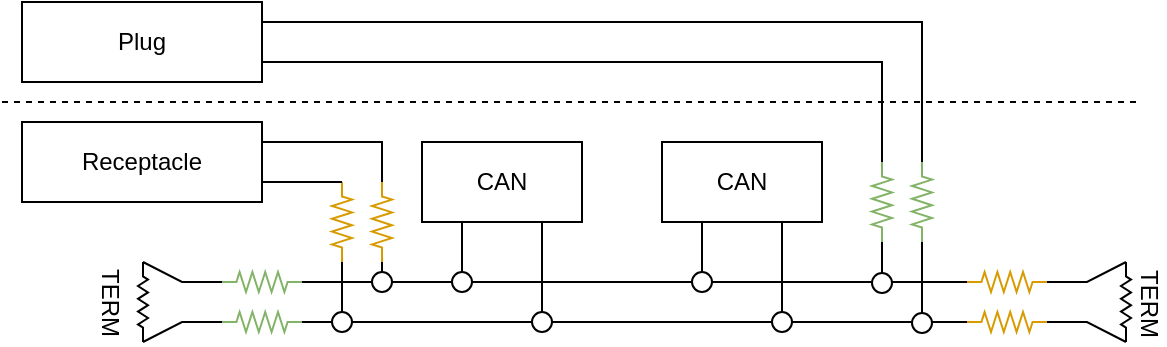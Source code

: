 <mxfile version="20.3.0" type="device"><diagram id="OMyEX0rsuiVW1TAI7k0Q" name="Page-1"><mxGraphModel dx="865" dy="550" grid="1" gridSize="10" guides="1" tooltips="1" connect="1" arrows="1" fold="1" page="1" pageScale="1" pageWidth="1100" pageHeight="850" math="0" shadow="0"><root><mxCell id="0"/><mxCell id="1" parent="0"/><mxCell id="lOPMW-KXgS_vfGMXPHEe-61" value="" style="endArrow=none;html=1;rounded=0;exitX=0;exitY=0.5;exitDx=0;exitDy=0;exitPerimeter=0;" edge="1" parent="1" source="lOPMW-KXgS_vfGMXPHEe-67"><mxGeometry width="50" height="50" relative="1" as="geometry"><mxPoint x="540" y="230" as="sourcePoint"/><mxPoint x="510" y="230" as="targetPoint"/></mxGeometry></mxCell><mxCell id="lOPMW-KXgS_vfGMXPHEe-62" value="" style="endArrow=none;html=1;rounded=0;exitX=0;exitY=0.5;exitDx=0;exitDy=0;exitPerimeter=0;" edge="1" parent="1" source="lOPMW-KXgS_vfGMXPHEe-66"><mxGeometry width="50" height="50" relative="1" as="geometry"><mxPoint x="540" y="240" as="sourcePoint"/><mxPoint x="530" y="250" as="targetPoint"/></mxGeometry></mxCell><mxCell id="lOPMW-KXgS_vfGMXPHEe-40" value="" style="endArrow=none;html=1;rounded=0;exitX=1;exitY=0.5;exitDx=0;exitDy=0;exitPerimeter=0;" edge="1" parent="1" source="lOPMW-KXgS_vfGMXPHEe-39"><mxGeometry width="50" height="50" relative="1" as="geometry"><mxPoint x="220" y="260" as="sourcePoint"/><mxPoint x="260" y="230" as="targetPoint"/></mxGeometry></mxCell><mxCell id="lOPMW-KXgS_vfGMXPHEe-38" value="" style="endArrow=none;html=1;rounded=0;exitX=1;exitY=0.5;exitDx=0;exitDy=0;exitPerimeter=0;" edge="1" parent="1" source="lOPMW-KXgS_vfGMXPHEe-33"><mxGeometry width="50" height="50" relative="1" as="geometry"><mxPoint x="210" y="260" as="sourcePoint"/><mxPoint x="240" y="250" as="targetPoint"/></mxGeometry></mxCell><mxCell id="lOPMW-KXgS_vfGMXPHEe-1" value="Receptacle" style="rounded=0;whiteSpace=wrap;html=1;" vertex="1" parent="1"><mxGeometry x="80" y="150" width="120" height="40" as="geometry"/></mxCell><mxCell id="lOPMW-KXgS_vfGMXPHEe-4" value="Plug" style="rounded=0;whiteSpace=wrap;html=1;" vertex="1" parent="1"><mxGeometry x="80" y="90" width="120" height="40" as="geometry"/></mxCell><mxCell id="lOPMW-KXgS_vfGMXPHEe-5" value="" style="endArrow=none;dashed=1;html=1;rounded=0;" edge="1" parent="1"><mxGeometry width="50" height="50" relative="1" as="geometry"><mxPoint x="70" y="140" as="sourcePoint"/><mxPoint x="640" y="140" as="targetPoint"/></mxGeometry></mxCell><mxCell id="lOPMW-KXgS_vfGMXPHEe-6" value="CAN" style="rounded=0;whiteSpace=wrap;html=1;" vertex="1" parent="1"><mxGeometry x="280" y="160" width="80" height="40" as="geometry"/></mxCell><mxCell id="lOPMW-KXgS_vfGMXPHEe-7" value="CAN" style="rounded=0;whiteSpace=wrap;html=1;" vertex="1" parent="1"><mxGeometry x="400" y="160" width="80" height="40" as="geometry"/></mxCell><mxCell id="lOPMW-KXgS_vfGMXPHEe-8" value="" style="endArrow=none;html=1;rounded=0;exitX=0.75;exitY=1;exitDx=0;exitDy=0;" edge="1" parent="1" source="lOPMW-KXgS_vfGMXPHEe-6"><mxGeometry width="50" height="50" relative="1" as="geometry"><mxPoint x="320" y="250" as="sourcePoint"/><mxPoint x="240" y="220" as="targetPoint"/><Array as="points"><mxPoint x="340" y="250"/><mxPoint x="240" y="250"/></Array></mxGeometry></mxCell><mxCell id="lOPMW-KXgS_vfGMXPHEe-9" value="" style="endArrow=none;html=1;rounded=0;exitX=0.25;exitY=1;exitDx=0;exitDy=0;" edge="1" parent="1" source="lOPMW-KXgS_vfGMXPHEe-6"><mxGeometry width="50" height="50" relative="1" as="geometry"><mxPoint x="350" y="210" as="sourcePoint"/><mxPoint x="260" y="220" as="targetPoint"/><Array as="points"><mxPoint x="300" y="230"/><mxPoint x="260" y="230"/></Array></mxGeometry></mxCell><mxCell id="lOPMW-KXgS_vfGMXPHEe-10" value="" style="endArrow=none;html=1;rounded=0;exitX=0.25;exitY=1;exitDx=0;exitDy=0;" edge="1" parent="1" source="lOPMW-KXgS_vfGMXPHEe-7"><mxGeometry width="50" height="50" relative="1" as="geometry"><mxPoint x="310" y="210" as="sourcePoint"/><mxPoint x="300" y="230" as="targetPoint"/><Array as="points"><mxPoint x="420" y="230"/></Array></mxGeometry></mxCell><mxCell id="lOPMW-KXgS_vfGMXPHEe-11" value="" style="endArrow=none;html=1;rounded=0;exitX=0.75;exitY=1;exitDx=0;exitDy=0;" edge="1" parent="1" source="lOPMW-KXgS_vfGMXPHEe-7"><mxGeometry width="50" height="50" relative="1" as="geometry"><mxPoint x="430" y="210" as="sourcePoint"/><mxPoint x="340" y="250" as="targetPoint"/><Array as="points"><mxPoint x="460" y="250"/><mxPoint x="380" y="250"/></Array></mxGeometry></mxCell><mxCell id="lOPMW-KXgS_vfGMXPHEe-12" value="" style="endArrow=none;html=1;rounded=0;" edge="1" parent="1"><mxGeometry width="50" height="50" relative="1" as="geometry"><mxPoint x="510" y="210" as="sourcePoint"/><mxPoint x="420" y="230" as="targetPoint"/><Array as="points"><mxPoint x="510" y="230"/></Array></mxGeometry></mxCell><mxCell id="lOPMW-KXgS_vfGMXPHEe-13" value="" style="endArrow=none;html=1;rounded=0;" edge="1" parent="1"><mxGeometry width="50" height="50" relative="1" as="geometry"><mxPoint x="530" y="210" as="sourcePoint"/><mxPoint x="460" y="250" as="targetPoint"/><Array as="points"><mxPoint x="530" y="250"/></Array></mxGeometry></mxCell><mxCell id="lOPMW-KXgS_vfGMXPHEe-16" value="" style="endArrow=none;html=1;rounded=0;exitX=1;exitY=0.25;exitDx=0;exitDy=0;" edge="1" parent="1" source="lOPMW-KXgS_vfGMXPHEe-4"><mxGeometry width="50" height="50" relative="1" as="geometry"><mxPoint x="530" y="120" as="sourcePoint"/><mxPoint x="530" y="170" as="targetPoint"/><Array as="points"><mxPoint x="530" y="100"/></Array></mxGeometry></mxCell><mxCell id="lOPMW-KXgS_vfGMXPHEe-17" value="" style="endArrow=none;html=1;rounded=0;exitX=1;exitY=0.75;exitDx=0;exitDy=0;" edge="1" parent="1" source="lOPMW-KXgS_vfGMXPHEe-4"><mxGeometry width="50" height="50" relative="1" as="geometry"><mxPoint x="510" y="120" as="sourcePoint"/><mxPoint x="510" y="170" as="targetPoint"/><Array as="points"><mxPoint x="510" y="120"/></Array></mxGeometry></mxCell><mxCell id="lOPMW-KXgS_vfGMXPHEe-18" value="" style="ellipse;whiteSpace=wrap;html=1;aspect=fixed;" vertex="1" parent="1"><mxGeometry x="505" y="225.5" width="10" height="10" as="geometry"/></mxCell><mxCell id="lOPMW-KXgS_vfGMXPHEe-20" value="" style="ellipse;whiteSpace=wrap;html=1;aspect=fixed;" vertex="1" parent="1"><mxGeometry x="525" y="245.5" width="10" height="10" as="geometry"/></mxCell><mxCell id="lOPMW-KXgS_vfGMXPHEe-21" value="" style="ellipse;whiteSpace=wrap;html=1;aspect=fixed;" vertex="1" parent="1"><mxGeometry x="455" y="245" width="10" height="10" as="geometry"/></mxCell><mxCell id="lOPMW-KXgS_vfGMXPHEe-22" value="" style="ellipse;whiteSpace=wrap;html=1;aspect=fixed;" vertex="1" parent="1"><mxGeometry x="415" y="225" width="10" height="10" as="geometry"/></mxCell><mxCell id="lOPMW-KXgS_vfGMXPHEe-23" value="" style="ellipse;whiteSpace=wrap;html=1;aspect=fixed;" vertex="1" parent="1"><mxGeometry x="295" y="225" width="10" height="10" as="geometry"/></mxCell><mxCell id="lOPMW-KXgS_vfGMXPHEe-24" value="" style="ellipse;whiteSpace=wrap;html=1;aspect=fixed;" vertex="1" parent="1"><mxGeometry x="335" y="245" width="10" height="10" as="geometry"/></mxCell><mxCell id="lOPMW-KXgS_vfGMXPHEe-27" value="" style="endArrow=none;html=1;rounded=0;exitX=0;exitY=0.5;exitDx=0;exitDy=0;exitPerimeter=0;entryX=0;entryY=0.5;entryDx=0;entryDy=0;entryPerimeter=0;" edge="1" parent="1" source="lOPMW-KXgS_vfGMXPHEe-31" target="lOPMW-KXgS_vfGMXPHEe-39"><mxGeometry width="50" height="50" relative="1" as="geometry"><mxPoint x="160.5" y="229.5" as="sourcePoint"/><mxPoint x="180" y="230" as="targetPoint"/><Array as="points"><mxPoint x="160" y="230"/></Array></mxGeometry></mxCell><mxCell id="lOPMW-KXgS_vfGMXPHEe-28" value="" style="endArrow=none;html=1;rounded=0;exitX=1;exitY=0.5;exitDx=0;exitDy=0;exitPerimeter=0;entryX=0;entryY=0.5;entryDx=0;entryDy=0;entryPerimeter=0;" edge="1" parent="1" source="lOPMW-KXgS_vfGMXPHEe-31" target="lOPMW-KXgS_vfGMXPHEe-33"><mxGeometry width="50" height="50" relative="1" as="geometry"><mxPoint x="160.5" y="249.5" as="sourcePoint"/><mxPoint x="180" y="250" as="targetPoint"/><Array as="points"><mxPoint x="160" y="250"/></Array></mxGeometry></mxCell><mxCell id="lOPMW-KXgS_vfGMXPHEe-29" value="" style="ellipse;whiteSpace=wrap;html=1;aspect=fixed;" vertex="1" parent="1"><mxGeometry x="255" y="225" width="10" height="10" as="geometry"/></mxCell><mxCell id="lOPMW-KXgS_vfGMXPHEe-30" value="" style="ellipse;whiteSpace=wrap;html=1;aspect=fixed;" vertex="1" parent="1"><mxGeometry x="235" y="245" width="10" height="10" as="geometry"/></mxCell><mxCell id="lOPMW-KXgS_vfGMXPHEe-31" value="TERM" style="pointerEvents=1;verticalLabelPosition=bottom;shadow=0;dashed=0;align=center;html=1;verticalAlign=top;shape=mxgraph.electrical.resistors.resistor_2;rotation=90;labelPosition=center;textDirection=rtl;" vertex="1" parent="1"><mxGeometry x="120.5" y="237.5" width="40" height="5" as="geometry"/></mxCell><mxCell id="lOPMW-KXgS_vfGMXPHEe-33" value="" style="pointerEvents=1;verticalLabelPosition=bottom;shadow=0;dashed=0;align=center;html=1;verticalAlign=top;shape=mxgraph.electrical.resistors.resistor_2;fillColor=#d5e8d4;strokeColor=#82b366;" vertex="1" parent="1"><mxGeometry x="180" y="245" width="40" height="10" as="geometry"/></mxCell><mxCell id="lOPMW-KXgS_vfGMXPHEe-39" value="" style="pointerEvents=1;verticalLabelPosition=bottom;shadow=0;dashed=0;align=center;html=1;verticalAlign=top;shape=mxgraph.electrical.resistors.resistor_2;fillColor=#d5e8d4;strokeColor=#82b366;" vertex="1" parent="1"><mxGeometry x="180" y="225" width="40" height="10" as="geometry"/></mxCell><mxCell id="lOPMW-KXgS_vfGMXPHEe-43" value="" style="pointerEvents=1;verticalLabelPosition=bottom;shadow=0;dashed=0;align=center;html=1;verticalAlign=top;shape=mxgraph.electrical.resistors.resistor_2;fillColor=#d5e8d4;strokeColor=#82b366;rotation=-90;" vertex="1" parent="1"><mxGeometry x="510" y="185" width="40" height="10" as="geometry"/></mxCell><mxCell id="lOPMW-KXgS_vfGMXPHEe-44" value="" style="pointerEvents=1;verticalLabelPosition=bottom;shadow=0;dashed=0;align=center;html=1;verticalAlign=top;shape=mxgraph.electrical.resistors.resistor_2;fillColor=#d5e8d4;strokeColor=#82b366;rotation=-90;" vertex="1" parent="1"><mxGeometry x="490" y="185" width="40" height="10" as="geometry"/></mxCell><mxCell id="lOPMW-KXgS_vfGMXPHEe-55" value="" style="pointerEvents=1;verticalLabelPosition=bottom;shadow=0;dashed=0;align=center;html=1;verticalAlign=top;shape=mxgraph.electrical.resistors.resistor_2;fillColor=#ffe6cc;strokeColor=#d79b00;rotation=-90;" vertex="1" parent="1"><mxGeometry x="240" y="195" width="40" height="10" as="geometry"/></mxCell><mxCell id="lOPMW-KXgS_vfGMXPHEe-56" value="" style="pointerEvents=1;verticalLabelPosition=bottom;shadow=0;dashed=0;align=center;html=1;verticalAlign=top;shape=mxgraph.electrical.resistors.resistor_2;fillColor=#ffe6cc;strokeColor=#d79b00;rotation=-90;" vertex="1" parent="1"><mxGeometry x="220" y="195" width="40" height="10" as="geometry"/></mxCell><mxCell id="lOPMW-KXgS_vfGMXPHEe-59" value="" style="endArrow=none;html=1;rounded=0;exitX=1;exitY=0.75;exitDx=0;exitDy=0;entryX=1;entryY=0.5;entryDx=0;entryDy=0;entryPerimeter=0;" edge="1" parent="1" source="lOPMW-KXgS_vfGMXPHEe-1" target="lOPMW-KXgS_vfGMXPHEe-56"><mxGeometry width="50" height="50" relative="1" as="geometry"><mxPoint x="230" y="220" as="sourcePoint"/><mxPoint x="280" y="170" as="targetPoint"/></mxGeometry></mxCell><mxCell id="lOPMW-KXgS_vfGMXPHEe-60" value="" style="endArrow=none;html=1;rounded=0;exitX=1;exitY=0.25;exitDx=0;exitDy=0;entryX=1;entryY=0.5;entryDx=0;entryDy=0;entryPerimeter=0;" edge="1" parent="1" source="lOPMW-KXgS_vfGMXPHEe-1" target="lOPMW-KXgS_vfGMXPHEe-55"><mxGeometry width="50" height="50" relative="1" as="geometry"><mxPoint x="210" y="190" as="sourcePoint"/><mxPoint x="260" y="160" as="targetPoint"/><Array as="points"><mxPoint x="260" y="160"/></Array></mxGeometry></mxCell><mxCell id="lOPMW-KXgS_vfGMXPHEe-65" value="TERM" style="pointerEvents=1;verticalLabelPosition=top;shadow=0;dashed=0;align=center;html=1;verticalAlign=bottom;shape=mxgraph.electrical.resistors.resistor_2;rotation=90;labelPosition=center;textDirection=rtl;" vertex="1" parent="1"><mxGeometry x="612" y="237.5" width="40" height="5" as="geometry"/></mxCell><mxCell id="lOPMW-KXgS_vfGMXPHEe-66" value="" style="pointerEvents=1;verticalLabelPosition=bottom;shadow=0;dashed=0;align=center;html=1;verticalAlign=top;shape=mxgraph.electrical.resistors.resistor_2;fillColor=#ffe6cc;strokeColor=#d79b00;" vertex="1" parent="1"><mxGeometry x="552.5" y="245" width="40" height="10" as="geometry"/></mxCell><mxCell id="lOPMW-KXgS_vfGMXPHEe-64" value="" style="endArrow=none;html=1;rounded=0;exitX=1;exitY=0.5;exitDx=0;exitDy=0;exitPerimeter=0;entryX=1;entryY=0.5;entryDx=0;entryDy=0;entryPerimeter=0;" edge="1" parent="1" source="lOPMW-KXgS_vfGMXPHEe-65" target="lOPMW-KXgS_vfGMXPHEe-66"><mxGeometry width="50" height="50" relative="1" as="geometry"><mxPoint x="612" y="249.5" as="sourcePoint"/><mxPoint x="590" y="240" as="targetPoint"/><Array as="points"><mxPoint x="612.5" y="250"/></Array></mxGeometry></mxCell><mxCell id="lOPMW-KXgS_vfGMXPHEe-67" value="" style="pointerEvents=1;verticalLabelPosition=bottom;shadow=0;dashed=0;align=center;html=1;verticalAlign=top;shape=mxgraph.electrical.resistors.resistor_2;fillColor=#ffe6cc;strokeColor=#d79b00;" vertex="1" parent="1"><mxGeometry x="552.5" y="225" width="40" height="10" as="geometry"/></mxCell><mxCell id="lOPMW-KXgS_vfGMXPHEe-63" value="" style="endArrow=none;html=1;rounded=0;exitX=0;exitY=0.5;exitDx=0;exitDy=0;exitPerimeter=0;entryX=1;entryY=0.5;entryDx=0;entryDy=0;entryPerimeter=0;" edge="1" parent="1" source="lOPMW-KXgS_vfGMXPHEe-65" target="lOPMW-KXgS_vfGMXPHEe-67"><mxGeometry width="50" height="50" relative="1" as="geometry"><mxPoint x="612" y="229.5" as="sourcePoint"/><mxPoint x="600" y="220" as="targetPoint"/><Array as="points"><mxPoint x="612.5" y="230"/></Array></mxGeometry></mxCell></root></mxGraphModel></diagram></mxfile>
